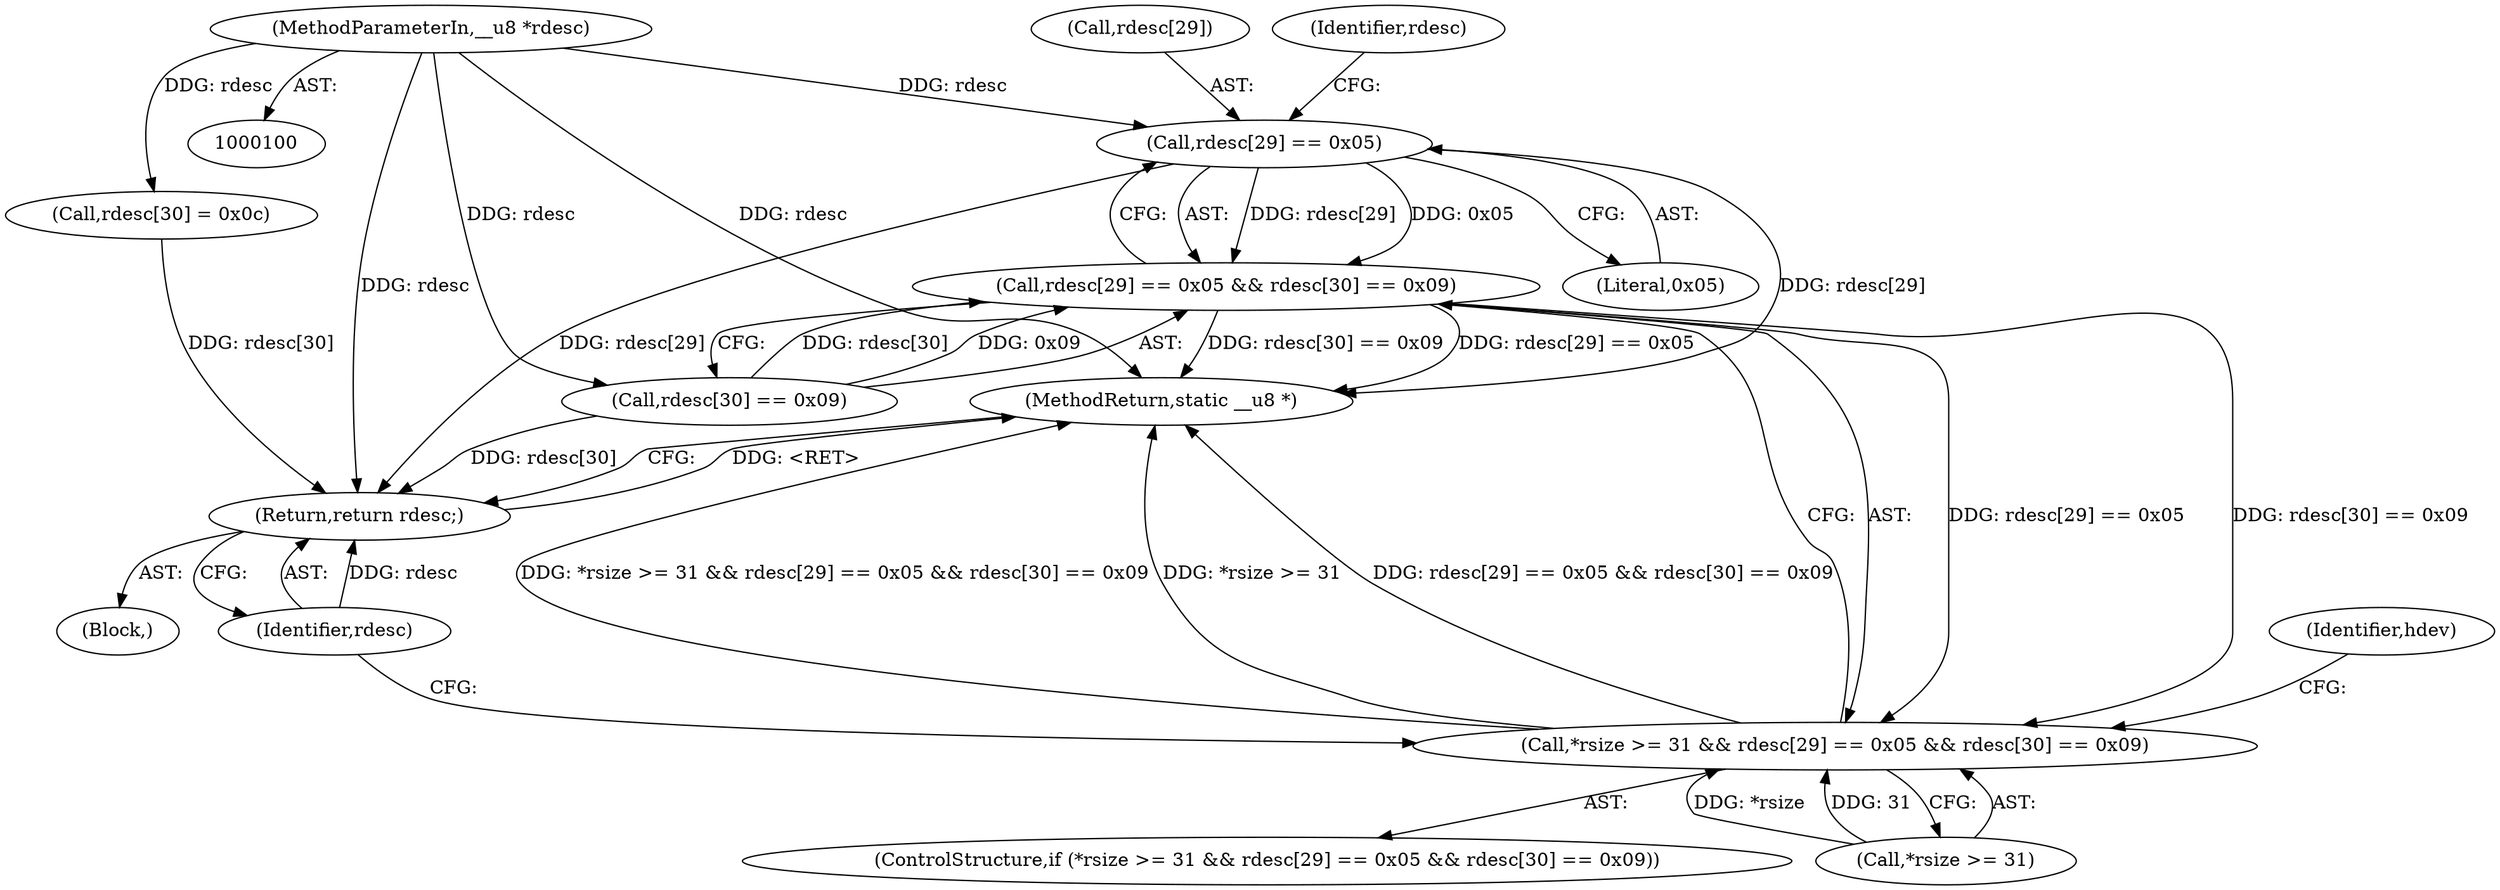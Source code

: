 digraph "0_linux_4ab25786c87eb20857bbb715c3ae34ec8fd6a214_2@array" {
"1000112" [label="(Call,rdesc[29] == 0x05)"];
"1000102" [label="(MethodParameterIn,__u8 *rdesc)"];
"1000111" [label="(Call,rdesc[29] == 0x05 && rdesc[30] == 0x09)"];
"1000106" [label="(Call,*rsize >= 31 && rdesc[29] == 0x05 && rdesc[30] == 0x09)"];
"1000131" [label="(Return,return rdesc;)"];
"1000104" [label="(Block,)"];
"1000106" [label="(Call,*rsize >= 31 && rdesc[29] == 0x05 && rdesc[30] == 0x09)"];
"1000111" [label="(Call,rdesc[29] == 0x05 && rdesc[30] == 0x09)"];
"1000119" [label="(Identifier,rdesc)"];
"1000116" [label="(Literal,0x05)"];
"1000117" [label="(Call,rdesc[30] == 0x09)"];
"1000124" [label="(Identifier,hdev)"];
"1000113" [label="(Call,rdesc[29])"];
"1000131" [label="(Return,return rdesc;)"];
"1000105" [label="(ControlStructure,if (*rsize >= 31 && rdesc[29] == 0x05 && rdesc[30] == 0x09))"];
"1000133" [label="(MethodReturn,static __u8 *)"];
"1000126" [label="(Call,rdesc[30] = 0x0c)"];
"1000112" [label="(Call,rdesc[29] == 0x05)"];
"1000107" [label="(Call,*rsize >= 31)"];
"1000102" [label="(MethodParameterIn,__u8 *rdesc)"];
"1000132" [label="(Identifier,rdesc)"];
"1000112" -> "1000111"  [label="AST: "];
"1000112" -> "1000116"  [label="CFG: "];
"1000113" -> "1000112"  [label="AST: "];
"1000116" -> "1000112"  [label="AST: "];
"1000119" -> "1000112"  [label="CFG: "];
"1000111" -> "1000112"  [label="CFG: "];
"1000112" -> "1000133"  [label="DDG: rdesc[29]"];
"1000112" -> "1000111"  [label="DDG: rdesc[29]"];
"1000112" -> "1000111"  [label="DDG: 0x05"];
"1000102" -> "1000112"  [label="DDG: rdesc"];
"1000112" -> "1000131"  [label="DDG: rdesc[29]"];
"1000102" -> "1000100"  [label="AST: "];
"1000102" -> "1000133"  [label="DDG: rdesc"];
"1000102" -> "1000117"  [label="DDG: rdesc"];
"1000102" -> "1000126"  [label="DDG: rdesc"];
"1000102" -> "1000131"  [label="DDG: rdesc"];
"1000111" -> "1000106"  [label="AST: "];
"1000111" -> "1000117"  [label="CFG: "];
"1000117" -> "1000111"  [label="AST: "];
"1000106" -> "1000111"  [label="CFG: "];
"1000111" -> "1000133"  [label="DDG: rdesc[30] == 0x09"];
"1000111" -> "1000133"  [label="DDG: rdesc[29] == 0x05"];
"1000111" -> "1000106"  [label="DDG: rdesc[29] == 0x05"];
"1000111" -> "1000106"  [label="DDG: rdesc[30] == 0x09"];
"1000117" -> "1000111"  [label="DDG: rdesc[30]"];
"1000117" -> "1000111"  [label="DDG: 0x09"];
"1000106" -> "1000105"  [label="AST: "];
"1000106" -> "1000107"  [label="CFG: "];
"1000107" -> "1000106"  [label="AST: "];
"1000124" -> "1000106"  [label="CFG: "];
"1000132" -> "1000106"  [label="CFG: "];
"1000106" -> "1000133"  [label="DDG: *rsize >= 31"];
"1000106" -> "1000133"  [label="DDG: rdesc[29] == 0x05 && rdesc[30] == 0x09"];
"1000106" -> "1000133"  [label="DDG: *rsize >= 31 && rdesc[29] == 0x05 && rdesc[30] == 0x09"];
"1000107" -> "1000106"  [label="DDG: *rsize"];
"1000107" -> "1000106"  [label="DDG: 31"];
"1000131" -> "1000104"  [label="AST: "];
"1000131" -> "1000132"  [label="CFG: "];
"1000132" -> "1000131"  [label="AST: "];
"1000133" -> "1000131"  [label="CFG: "];
"1000131" -> "1000133"  [label="DDG: <RET>"];
"1000132" -> "1000131"  [label="DDG: rdesc"];
"1000126" -> "1000131"  [label="DDG: rdesc[30]"];
"1000117" -> "1000131"  [label="DDG: rdesc[30]"];
}
